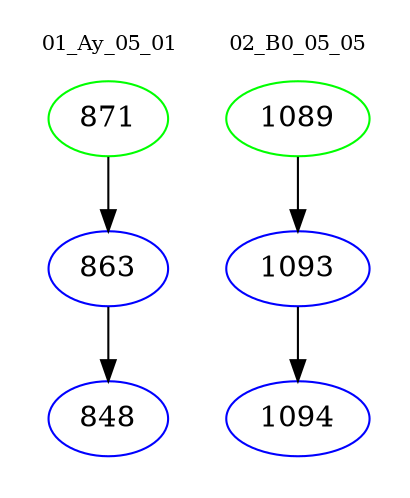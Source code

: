 digraph{
subgraph cluster_0 {
color = white
label = "01_Ay_05_01";
fontsize=10;
T0_871 [label="871", color="green"]
T0_871 -> T0_863 [color="black"]
T0_863 [label="863", color="blue"]
T0_863 -> T0_848 [color="black"]
T0_848 [label="848", color="blue"]
}
subgraph cluster_1 {
color = white
label = "02_B0_05_05";
fontsize=10;
T1_1089 [label="1089", color="green"]
T1_1089 -> T1_1093 [color="black"]
T1_1093 [label="1093", color="blue"]
T1_1093 -> T1_1094 [color="black"]
T1_1094 [label="1094", color="blue"]
}
}
